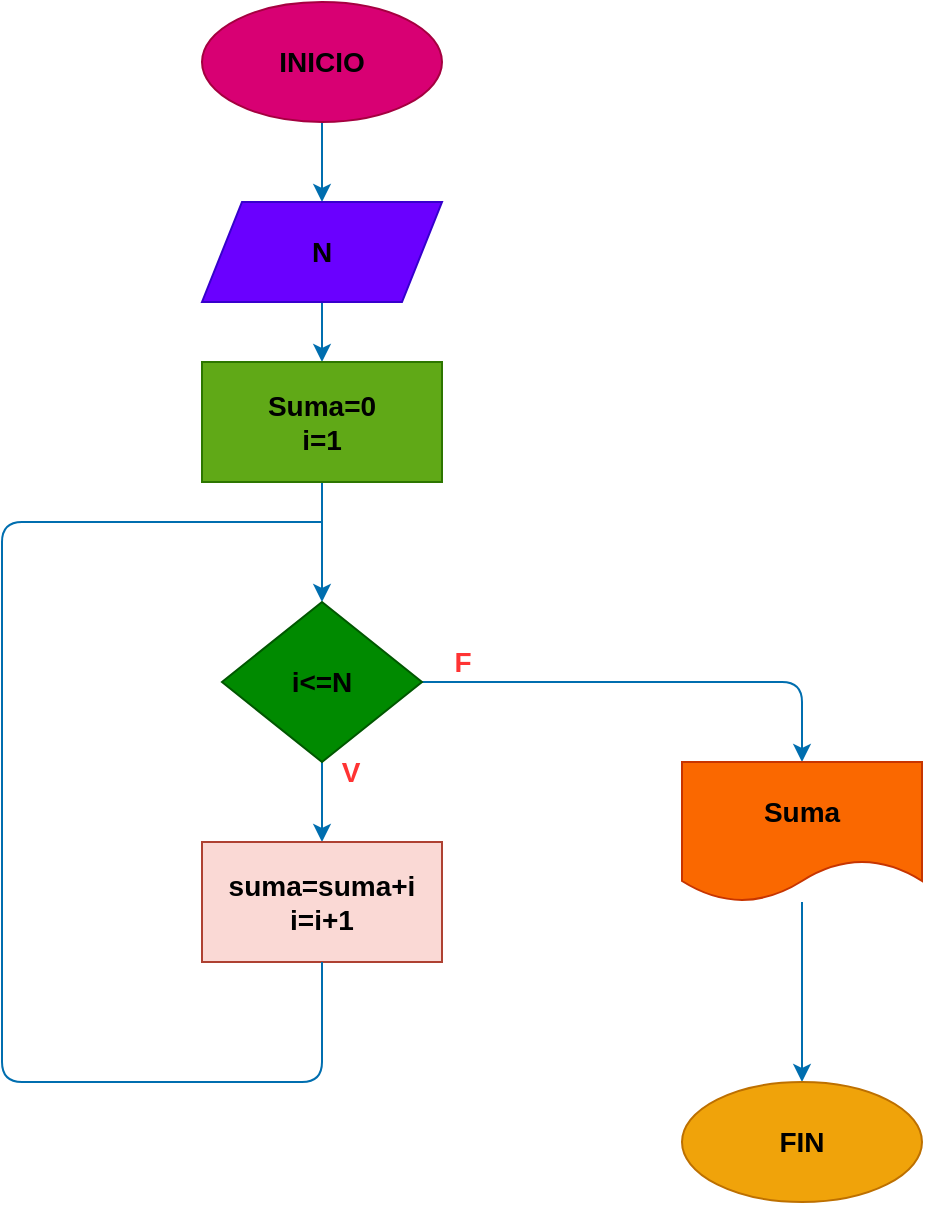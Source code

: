 <mxfile>
    <diagram id="mQAWqXQmN0xKYYC6JLXO" name="Página-1">
        <mxGraphModel dx="934" dy="536" grid="1" gridSize="10" guides="1" tooltips="1" connect="1" arrows="1" fold="1" page="1" pageScale="1" pageWidth="827" pageHeight="1169" math="0" shadow="0">
            <root>
                <mxCell id="0"/>
                <mxCell id="1" parent="0"/>
                <mxCell id="3" style="edgeStyle=none;html=1;fontSize=14;fontColor=#000000;fillColor=#1ba1e2;strokeColor=#006EAF;" edge="1" parent="1" source="2">
                    <mxGeometry relative="1" as="geometry">
                        <mxPoint x="400" y="120" as="targetPoint"/>
                    </mxGeometry>
                </mxCell>
                <mxCell id="2" value="&lt;font style=&quot;font-size: 14px;&quot; color=&quot;#000000&quot;&gt;&lt;b&gt;INICIO&lt;/b&gt;&lt;/font&gt;" style="ellipse;whiteSpace=wrap;html=1;fillColor=#d80073;fontColor=#ffffff;strokeColor=#A50040;" vertex="1" parent="1">
                    <mxGeometry x="340" y="20" width="120" height="60" as="geometry"/>
                </mxCell>
                <mxCell id="5" style="edgeStyle=none;html=1;fontSize=14;fontColor=#000000;fillColor=#1ba1e2;strokeColor=#006EAF;" edge="1" parent="1" source="4">
                    <mxGeometry relative="1" as="geometry">
                        <mxPoint x="400" y="200" as="targetPoint"/>
                    </mxGeometry>
                </mxCell>
                <mxCell id="4" value="&lt;b&gt;&lt;font color=&quot;#000000&quot;&gt;N&lt;/font&gt;&lt;/b&gt;" style="shape=parallelogram;perimeter=parallelogramPerimeter;whiteSpace=wrap;html=1;fixedSize=1;fontSize=14;fontColor=#ffffff;fillColor=#6a00ff;strokeColor=#3700CC;" vertex="1" parent="1">
                    <mxGeometry x="340" y="120" width="120" height="50" as="geometry"/>
                </mxCell>
                <mxCell id="7" style="edgeStyle=none;html=1;fontSize=14;fontColor=#000000;fillColor=#1ba1e2;strokeColor=#006EAF;" edge="1" parent="1" source="6">
                    <mxGeometry relative="1" as="geometry">
                        <mxPoint x="400" y="320" as="targetPoint"/>
                    </mxGeometry>
                </mxCell>
                <mxCell id="6" value="&lt;b&gt;&lt;font color=&quot;#000000&quot;&gt;Suma=0&lt;br&gt;i=1&lt;/font&gt;&lt;/b&gt;" style="rounded=0;whiteSpace=wrap;html=1;fontSize=14;fontColor=#ffffff;fillColor=#60a917;strokeColor=#2D7600;" vertex="1" parent="1">
                    <mxGeometry x="340" y="200" width="120" height="60" as="geometry"/>
                </mxCell>
                <mxCell id="9" style="edgeStyle=none;html=1;fontSize=14;fontColor=#000000;fillColor=#1ba1e2;strokeColor=#006EAF;" edge="1" parent="1" source="8">
                    <mxGeometry relative="1" as="geometry">
                        <mxPoint x="400" y="440" as="targetPoint"/>
                    </mxGeometry>
                </mxCell>
                <mxCell id="11" style="edgeStyle=none;html=1;fontSize=14;fontColor=#000000;fillColor=#1ba1e2;strokeColor=#006EAF;" edge="1" parent="1" source="8">
                    <mxGeometry relative="1" as="geometry">
                        <mxPoint x="640" y="400" as="targetPoint"/>
                        <Array as="points">
                            <mxPoint x="640" y="360"/>
                        </Array>
                    </mxGeometry>
                </mxCell>
                <mxCell id="8" value="&lt;b&gt;&lt;font color=&quot;#000000&quot;&gt;i&amp;lt;=N&lt;/font&gt;&lt;/b&gt;" style="rhombus;whiteSpace=wrap;html=1;fontSize=14;fontColor=#ffffff;fillColor=#008a00;strokeColor=#005700;" vertex="1" parent="1">
                    <mxGeometry x="350" y="320" width="100" height="80" as="geometry"/>
                </mxCell>
                <mxCell id="10" value="&lt;b&gt;&lt;font color=&quot;#000000&quot;&gt;suma=suma+i&lt;br&gt;i=i+1&lt;/font&gt;&lt;/b&gt;" style="rounded=0;whiteSpace=wrap;html=1;fontSize=14;fillColor=#fad9d5;strokeColor=#ae4132;" vertex="1" parent="1">
                    <mxGeometry x="340" y="440" width="120" height="60" as="geometry"/>
                </mxCell>
                <mxCell id="13" style="edgeStyle=none;html=1;fontSize=14;fontColor=#000000;fillColor=#1ba1e2;strokeColor=#006EAF;" edge="1" parent="1" source="12">
                    <mxGeometry relative="1" as="geometry">
                        <mxPoint x="640" y="560" as="targetPoint"/>
                    </mxGeometry>
                </mxCell>
                <mxCell id="12" value="&lt;b&gt;Suma&lt;/b&gt;" style="shape=document;whiteSpace=wrap;html=1;boundedLbl=1;fontSize=14;fontColor=#000000;fillColor=#fa6800;strokeColor=#C73500;" vertex="1" parent="1">
                    <mxGeometry x="580" y="400" width="120" height="70" as="geometry"/>
                </mxCell>
                <mxCell id="14" value="&lt;b&gt;FIN&lt;/b&gt;" style="ellipse;whiteSpace=wrap;html=1;fontSize=14;fontColor=#000000;fillColor=#f0a30a;strokeColor=#BD7000;" vertex="1" parent="1">
                    <mxGeometry x="580" y="560" width="120" height="60" as="geometry"/>
                </mxCell>
                <mxCell id="15" value="" style="endArrow=none;html=1;fontSize=14;fontColor=#000000;exitX=0.5;exitY=1;exitDx=0;exitDy=0;fillColor=#1ba1e2;strokeColor=#006EAF;" edge="1" parent="1" source="10">
                    <mxGeometry width="50" height="50" relative="1" as="geometry">
                        <mxPoint x="390" y="350" as="sourcePoint"/>
                        <mxPoint x="400" y="280" as="targetPoint"/>
                        <Array as="points">
                            <mxPoint x="400" y="560"/>
                            <mxPoint x="240" y="560"/>
                            <mxPoint x="240" y="280"/>
                        </Array>
                    </mxGeometry>
                </mxCell>
                <mxCell id="18" value="&lt;b&gt;&lt;font color=&quot;#ff3333&quot;&gt;V&lt;/font&gt;&lt;/b&gt;" style="text;html=1;align=center;verticalAlign=middle;resizable=0;points=[];autosize=1;strokeColor=none;fillColor=none;fontSize=14;fontColor=#000000;" vertex="1" parent="1">
                    <mxGeometry x="399" y="390" width="30" height="30" as="geometry"/>
                </mxCell>
                <mxCell id="19" value="&lt;b&gt;&lt;font color=&quot;#ff3333&quot;&gt;F&lt;/font&gt;&lt;/b&gt;" style="text;html=1;align=center;verticalAlign=middle;resizable=0;points=[];autosize=1;strokeColor=none;fillColor=none;fontSize=14;fontColor=#000000;" vertex="1" parent="1">
                    <mxGeometry x="455" y="335" width="30" height="30" as="geometry"/>
                </mxCell>
            </root>
        </mxGraphModel>
    </diagram>
</mxfile>